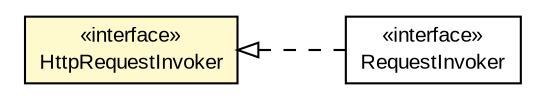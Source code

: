 #!/usr/local/bin/dot
#
# Class diagram 
# Generated by UMLGraph version R5_6-24-gf6e263 (http://www.umlgraph.org/)
#

digraph G {
	edge [fontname="arial",fontsize=10,labelfontname="arial",labelfontsize=10];
	node [fontname="arial",fontsize=10,shape=plaintext];
	nodesep=0.25;
	ranksep=0.5;
	rankdir=LR;
	// io.reinert.requestor.RequestInvoker
	c5954 [label=<<table title="io.reinert.requestor.RequestInvoker" border="0" cellborder="1" cellspacing="0" cellpadding="2" port="p" href="./RequestInvoker.html">
		<tr><td><table border="0" cellspacing="0" cellpadding="1">
<tr><td align="center" balign="center"> &#171;interface&#187; </td></tr>
<tr><td align="center" balign="center"> RequestInvoker </td></tr>
		</table></td></tr>
		</table>>, URL="./RequestInvoker.html", fontname="arial", fontcolor="black", fontsize=10.0];
	// io.reinert.requestor.HttpRequestInvoker
	c5973 [label=<<table title="io.reinert.requestor.HttpRequestInvoker" border="0" cellborder="1" cellspacing="0" cellpadding="2" port="p" bgcolor="lemonChiffon" href="./HttpRequestInvoker.html">
		<tr><td><table border="0" cellspacing="0" cellpadding="1">
<tr><td align="center" balign="center"> &#171;interface&#187; </td></tr>
<tr><td align="center" balign="center"> HttpRequestInvoker </td></tr>
		</table></td></tr>
		</table>>, URL="./HttpRequestInvoker.html", fontname="arial", fontcolor="black", fontsize=10.0];
	//io.reinert.requestor.RequestInvoker implements io.reinert.requestor.HttpRequestInvoker
	c5973:p -> c5954:p [dir=back,arrowtail=empty,style=dashed];
}

